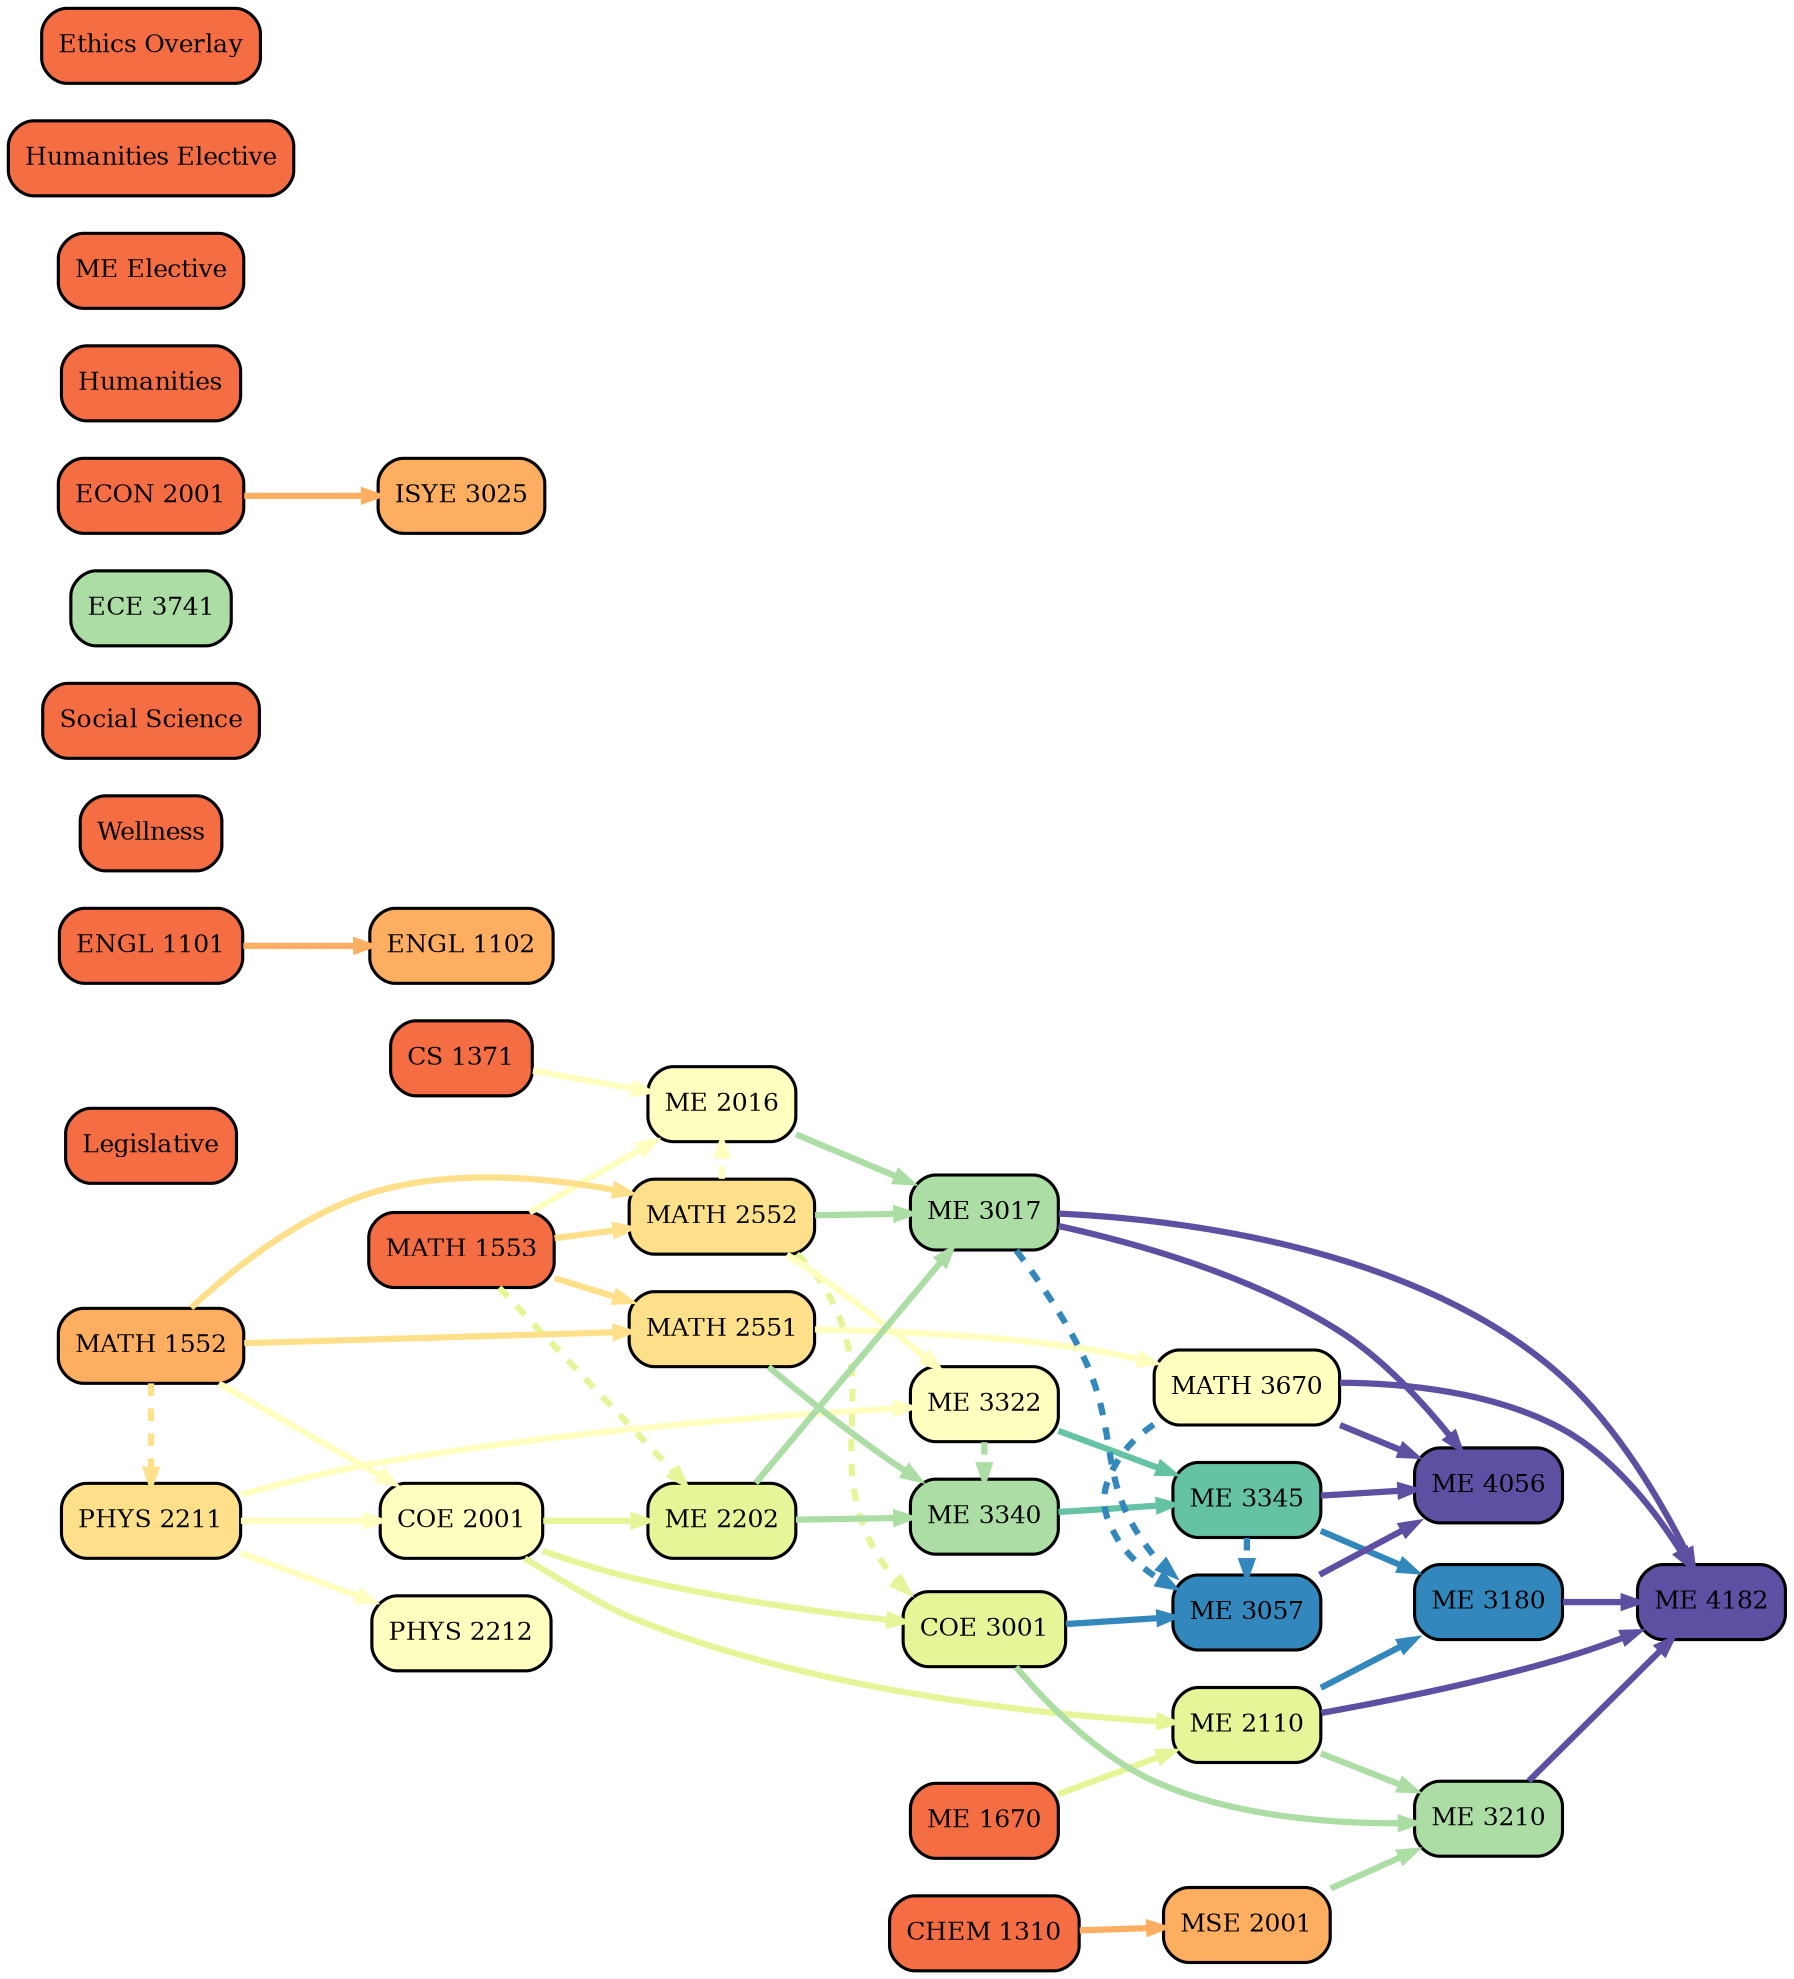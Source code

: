 digraph Curriculum {
	node [color=black colorscheme=spectral11 fontsize=12 penwidth=1.5 shape=box style="rounded, filled, radial"]
	edge [arrowsize=0.65 colorscheme=spectral11 penwidth=3]
	rankdir=LR
	"CHEM 1310" [fillcolor=3]
	"MATH 1553" [fillcolor=3]
	Legislative [fillcolor=3]
	"ENGL 1101" [fillcolor=3]
	Wellness [fillcolor=3]
	"PHYS 2211" [fillcolor=5]
	"MATH 1552" -> "PHYS 2211" [color=5 constraint=false style=dashed]
	"MATH 1552" [fillcolor=4]
	"CS 1371" [fillcolor=3]
	"ME 1670" [fillcolor=3]
	"ENGL 1102" [fillcolor=4]
	"ENGL 1101" -> "ENGL 1102" [color=4 style=solid]
	"PHYS 2212" [fillcolor=6]
	"PHYS 2211" -> "PHYS 2212" [color=6 style=solid]
	"MATH 2551" [fillcolor=5]
	"MATH 1552" -> "MATH 2551" [color=5 style=solid]
	"MATH 1553" -> "MATH 2551" [color=5 style=solid]
	"ME 2110" [fillcolor=7]
	"ME 1670" -> "ME 2110" [color=7 style=solid]
	"COE 2001" -> "ME 2110" [color=7 style=solid]
	"MSE 2001" [fillcolor=4]
	"CHEM 1310" -> "MSE 2001" [color=4 style=solid]
	"COE 2001" [fillcolor=6]
	"MATH 1552" -> "COE 2001" [color=6 style=solid]
	"PHYS 2211" -> "COE 2001" [color=6 style=solid]
	"MATH 2552" [fillcolor=5]
	"MATH 1552" -> "MATH 2552" [color=5 style=solid]
	"MATH 1553" -> "MATH 2552" [color=5 style=solid]
	"ME 2016" [fillcolor=6]
	"MATH 1553" -> "ME 2016" [color=6 style=solid]
	"MATH 2552" -> "ME 2016" [color=6 constraint=false style=dashed]
	"CS 1371" -> "ME 2016" [color=6 style=solid]
	"ME 2202" [fillcolor=7]
	"COE 2001" -> "ME 2202" [color=7 style=solid]
	"MATH 1553" -> "ME 2202" [color=7 constraint=false style=dashed]
	"Social Science" [fillcolor=3]
	"ECE 3741" [fillcolor=8]
	"COE 3001" [fillcolor=7]
	"COE 2001" -> "COE 3001" [color=7 style=solid]
	"MATH 2552" -> "COE 3001" [color=7 constraint=false style=dashed]
	"ME 3322" [fillcolor=6]
	"PHYS 2211" -> "ME 3322" [color=6 style=solid]
	"MATH 2552" -> "ME 3322" [color=6 style=solid]
	"ME 3340" [fillcolor=8]
	"ME 2202" -> "ME 3340" [color=8 style=solid]
	"MATH 2551" -> "ME 3340" [color=8 style=solid]
	"ME 3322" -> "ME 3340" [color=8 constraint=false style=dashed]
	"ECON 2001" [fillcolor=3]
	Humanities [fillcolor=3]
	"ME 3017" [fillcolor=8]
	"ME 2202" -> "ME 3017" [color=8 style=solid]
	"ME 2016" -> "ME 3017" [color=8 style=solid]
	"MATH 2552" -> "ME 3017" [color=8 style=solid]
	"ME 3345" [fillcolor=9]
	"ME 3322" -> "ME 3345" [color=9 style=solid]
	"ME 3340" -> "ME 3345" [color=9 style=solid]
	"ME 3057" [fillcolor=10]
	"COE 3001" -> "ME 3057" [color=10 style=solid]
	"ME 3017" -> "ME 3057" [color=10 constraint=false style=dashed]
	"ME 3345" -> "ME 3057" [color=10 constraint=false style=dashed]
	"MATH 3670" -> "ME 3057" [color=10 constraint=false style=dashed]
	"ISYE 3025" [fillcolor=4]
	"ECON 2001" -> "ISYE 3025" [color=4 style=solid]
	"MATH 3670" [fillcolor=6]
	"MATH 2551" -> "MATH 3670" [color=6 style=solid]
	"ME 3180" [fillcolor=10]
	"ME 2110" -> "ME 3180" [color=10 style=solid]
	"ME 3345" -> "ME 3180" [color=10 style=solid]
	"ME 3210" [fillcolor=8]
	"MSE 2001" -> "ME 3210" [color=8 style=solid]
	"ME 2110" -> "ME 3210" [color=8 style=solid]
	"COE 3001" -> "ME 3210" [color=8 style=solid]
	"ME 4056" [fillcolor=11]
	"ME 3057" -> "ME 4056" [color=11 style=solid]
	"ME 3345" -> "ME 4056" [color=11 style=solid]
	"ME 3017" -> "ME 4056" [color=11 style=solid]
	"MATH 3670" -> "ME 4056" [color=11 style=solid]
	"ME 4182" [fillcolor=11]
	"ME 3210" -> "ME 4182" [color=11 style=solid]
	"ME 3180" -> "ME 4182" [color=11 style=solid]
	"ME 3017" -> "ME 4182" [color=11 style=solid]
	"MATH 3670" -> "ME 4182" [color=11 style=solid]
	"ME 2110" -> "ME 4182" [color=11 style=solid]
	"ME Elective" [fillcolor=3]
	"Humanities Elective" [fillcolor=3]
	"Ethics Overlay" [fillcolor=3]
}
